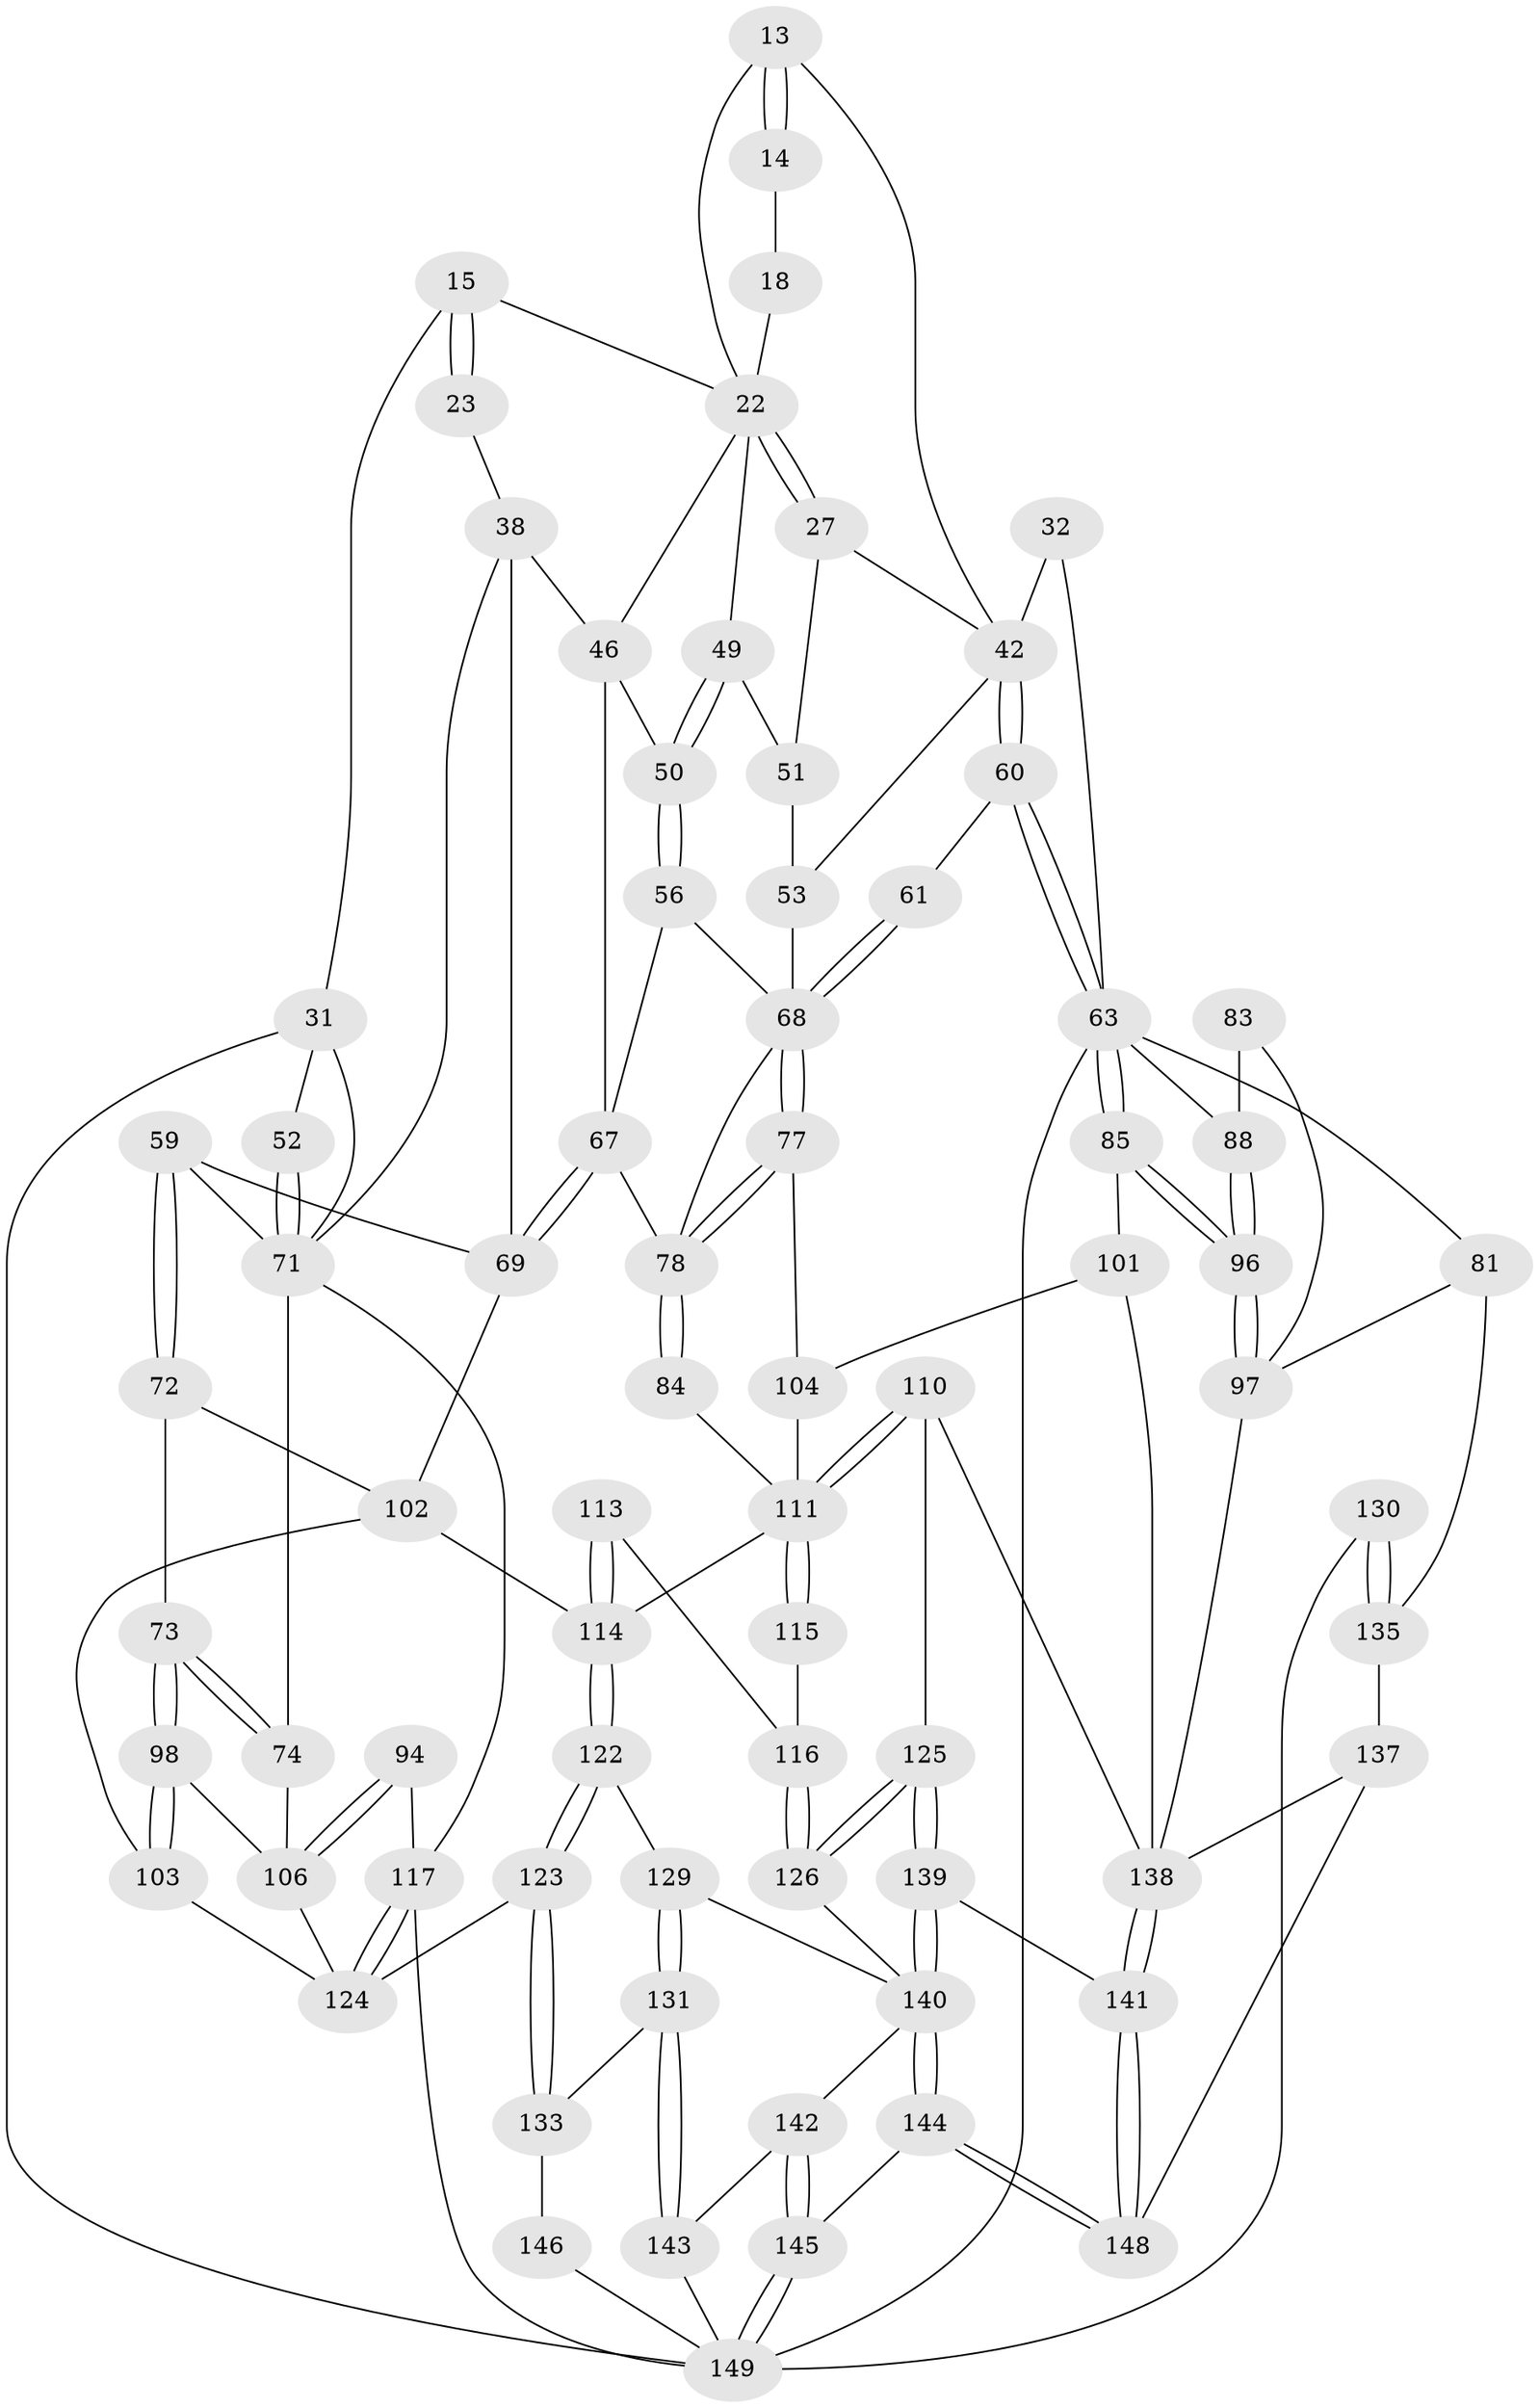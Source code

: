 // original degree distribution, {3: 0.020134228187919462, 6: 0.24161073825503357, 4: 0.2483221476510067, 5: 0.4899328859060403}
// Generated by graph-tools (version 1.1) at 2025/01/03/09/25 05:01:36]
// undirected, 74 vertices, 164 edges
graph export_dot {
graph [start="1"]
  node [color=gray90,style=filled];
  13 [pos="+0.7880277995720788+0.15207306845009777"];
  14 [pos="+0.7335135460161158+0.10327163870125479",super="+9"];
  15 [pos="+0.17012102213704097+0.20286814109713702",super="+5+6"];
  18 [pos="+0.696340660833375+0.13414774526635587",super="+8"];
  22 [pos="+0.7489733422408889+0.18526270748734058",super="+19+21"];
  23 [pos="+0.3416687812990375+0.1717531812864035"];
  27 [pos="+0.7434950938488514+0.23398491684374687"];
  31 [pos="+0+0.2905544977435622",super="+17"];
  32 [pos="+0.8207041875028271+0.30472646834664174",super="+11"];
  38 [pos="+0.3374421937385023+0.24959257606730417",super="+26"];
  42 [pos="+0.7300136349278921+0.3370657165271704",super="+33+12"];
  46 [pos="+0.5035327651107852+0.28265371388340854",super="+24"];
  49 [pos="+0.6201092198807712+0.20968876345991894",super="+29"];
  50 [pos="+0.5789592433422799+0.26614078490046833"];
  51 [pos="+0.6490145196777655+0.2701919215836499",super="+44"];
  52 [pos="+0+0.3555323462452037"];
  53 [pos="+0.6446891543580298+0.3254956387513385",super="+43"];
  56 [pos="+0.5819194729638244+0.34057369339034854"];
  59 [pos="+0.2876647387859701+0.35962611819170154"];
  60 [pos="+0.7106713358091536+0.406375066453916"];
  61 [pos="+0.7040060512795367+0.4106703368593688"];
  63 [pos="+0.8359566425233282+0.4343555824386612",super="+62+36+37"];
  67 [pos="+0.4695177853064696+0.4104155898511508",super="+57+47"];
  68 [pos="+0.6749820660931765+0.45421651166244115",super="+64+54"];
  69 [pos="+0.43530710053703425+0.4371810077242417",super="+58+48+45"];
  71 [pos="+0+0.37358797830180474",super="+70+41"];
  72 [pos="+0.27012491665780825+0.48070149787032046"];
  73 [pos="+0.19802134004223826+0.48463742158467416"];
  74 [pos="+0.13552246910306803+0.4195515053800027"];
  77 [pos="+0.6701281784600083+0.48021483206360255"];
  78 [pos="+0.5919138903910786+0.5159192318238535",super="+65+66"];
  81 [pos="+1+0.5703234757968448"];
  83 [pos="+0.9619285706794464+0.4901271294196507"];
  84 [pos="+0.5867960266139326+0.520396529230624"];
  85 [pos="+0.8344912288789318+0.4681106802573528"];
  88 [pos="+0.9340501042109602+0.4934474081289125",super="+80"];
  94 [pos="+0+0.4605828742638566"];
  96 [pos="+0.8637377354512934+0.5242984876525287"];
  97 [pos="+0.87066723255004+0.5818026245912458",super="+82"];
  98 [pos="+0.18544724443505947+0.511041657912578"];
  101 [pos="+0.7620350281683327+0.5534774731783474",super="+86"];
  102 [pos="+0.32172914335913555+0.5910755100783145",super="+76+75"];
  103 [pos="+0.2622928262286906+0.6157680606964245"];
  104 [pos="+0.70930573999724+0.5524881661047959",super="+87"];
  106 [pos="+0.1269719541113605+0.6481563279596441",super="+99+95"];
  110 [pos="+0.7044160226096178+0.7570586434398987"];
  111 [pos="+0.6899016858082205+0.7360774905523484",super="+105+90"];
  113 [pos="+0.4112099415678712+0.7083765248743725"];
  114 [pos="+0.39999715024020355+0.708151725345544",super="+112+91"];
  115 [pos="+0.5338982624965863+0.6700144058084816"];
  116 [pos="+0.44327820915369365+0.7124870741306402"];
  117 [pos="+0+0.7641972128477883",super="+93"];
  122 [pos="+0.3536153551384404+0.7728155213023994"];
  123 [pos="+0.14992831388116415+0.7651744396484208"];
  124 [pos="+0.13791609117027764+0.7433249869292861",super="+107"];
  125 [pos="+0.591590581319533+0.8409983654450746"];
  126 [pos="+0.5417792497987696+0.8482216226860289"];
  129 [pos="+0.36293006367486497+0.817681827254321"];
  130 [pos="+1+1"];
  131 [pos="+0.2983749852218375+0.907378792241672"];
  133 [pos="+0.14920222847651296+0.8223222390541822",super="+132"];
  135 [pos="+1+1",super="+120+119"];
  137 [pos="+0.9418266510696934+1",super="+121+136"];
  138 [pos="+0.7843468110316979+0.8528301937190538",super="+109"];
  139 [pos="+0.6124356107826502+0.9285842252688927"];
  140 [pos="+0.5078495311669634+1",super="+127+128"];
  141 [pos="+0.7368335642310929+1"];
  142 [pos="+0.40299030296075267+1"];
  143 [pos="+0.3072486394433995+0.9224182050933794"];
  144 [pos="+0.46997005808612397+1"];
  145 [pos="+0.4373625759697016+1"];
  146 [pos="+0.1446616330616927+1",super="+134"];
  148 [pos="+0.7435300388244072+1"];
  149 [pos="+0.16505110885328134+1",super="+147+118+3"];
  13 -- 14;
  13 -- 14;
  13 -- 22;
  13 -- 42;
  14 -- 18 [weight=2];
  15 -- 23 [weight=2];
  15 -- 23;
  15 -- 31 [weight=2];
  15 -- 22;
  18 -- 22 [weight=2];
  22 -- 27;
  22 -- 27;
  22 -- 49;
  22 -- 46;
  23 -- 38;
  27 -- 51;
  27 -- 42;
  31 -- 52;
  31 -- 149 [weight=2];
  31 -- 71;
  32 -- 42 [weight=2];
  32 -- 63 [weight=2];
  38 -- 71;
  38 -- 69 [weight=2];
  38 -- 46;
  42 -- 60;
  42 -- 60;
  42 -- 53;
  46 -- 50;
  46 -- 67;
  49 -- 50;
  49 -- 50;
  49 -- 51 [weight=2];
  50 -- 56;
  50 -- 56;
  51 -- 53 [weight=2];
  52 -- 71 [weight=2];
  52 -- 71;
  53 -- 68;
  56 -- 68;
  56 -- 67;
  59 -- 72;
  59 -- 72;
  59 -- 71;
  59 -- 69;
  60 -- 61;
  60 -- 63;
  60 -- 63;
  61 -- 68 [weight=2];
  61 -- 68;
  63 -- 85;
  63 -- 85;
  63 -- 81;
  63 -- 88;
  63 -- 149 [weight=2];
  67 -- 69 [weight=2];
  67 -- 69;
  67 -- 78;
  68 -- 77;
  68 -- 77;
  68 -- 78;
  69 -- 102;
  71 -- 74;
  71 -- 117;
  72 -- 73;
  72 -- 102;
  73 -- 74;
  73 -- 74;
  73 -- 98;
  73 -- 98;
  74 -- 106;
  77 -- 78;
  77 -- 78;
  77 -- 104;
  78 -- 84 [weight=2];
  78 -- 84;
  81 -- 97;
  81 -- 135;
  83 -- 88 [weight=2];
  83 -- 97;
  84 -- 111;
  85 -- 96;
  85 -- 96;
  85 -- 101;
  88 -- 96;
  88 -- 96;
  94 -- 106 [weight=2];
  94 -- 106;
  94 -- 117;
  96 -- 97;
  96 -- 97;
  97 -- 138;
  98 -- 103;
  98 -- 103;
  98 -- 106;
  101 -- 104 [weight=2];
  101 -- 138;
  102 -- 103;
  102 -- 114 [weight=2];
  103 -- 124;
  104 -- 111;
  106 -- 124;
  110 -- 111;
  110 -- 111;
  110 -- 125;
  110 -- 138;
  111 -- 115 [weight=2];
  111 -- 115;
  111 -- 114;
  113 -- 114 [weight=2];
  113 -- 114;
  113 -- 116;
  114 -- 122;
  114 -- 122;
  115 -- 116;
  116 -- 126;
  116 -- 126;
  117 -- 124;
  117 -- 124;
  117 -- 149;
  122 -- 123;
  122 -- 123;
  122 -- 129;
  123 -- 124;
  123 -- 133;
  123 -- 133;
  125 -- 126;
  125 -- 126;
  125 -- 139;
  125 -- 139;
  126 -- 140;
  129 -- 131;
  129 -- 131;
  129 -- 140;
  130 -- 135 [weight=2];
  130 -- 135;
  130 -- 149 [weight=2];
  131 -- 143;
  131 -- 143;
  131 -- 133;
  133 -- 146 [weight=2];
  135 -- 137 [weight=2];
  137 -- 138 [weight=2];
  137 -- 148;
  138 -- 141;
  138 -- 141;
  139 -- 140;
  139 -- 140;
  139 -- 141;
  140 -- 144;
  140 -- 144;
  140 -- 142;
  141 -- 148;
  141 -- 148;
  142 -- 143;
  142 -- 145;
  142 -- 145;
  143 -- 149;
  144 -- 145;
  144 -- 148;
  144 -- 148;
  145 -- 149;
  145 -- 149;
  146 -- 149 [weight=2];
}
